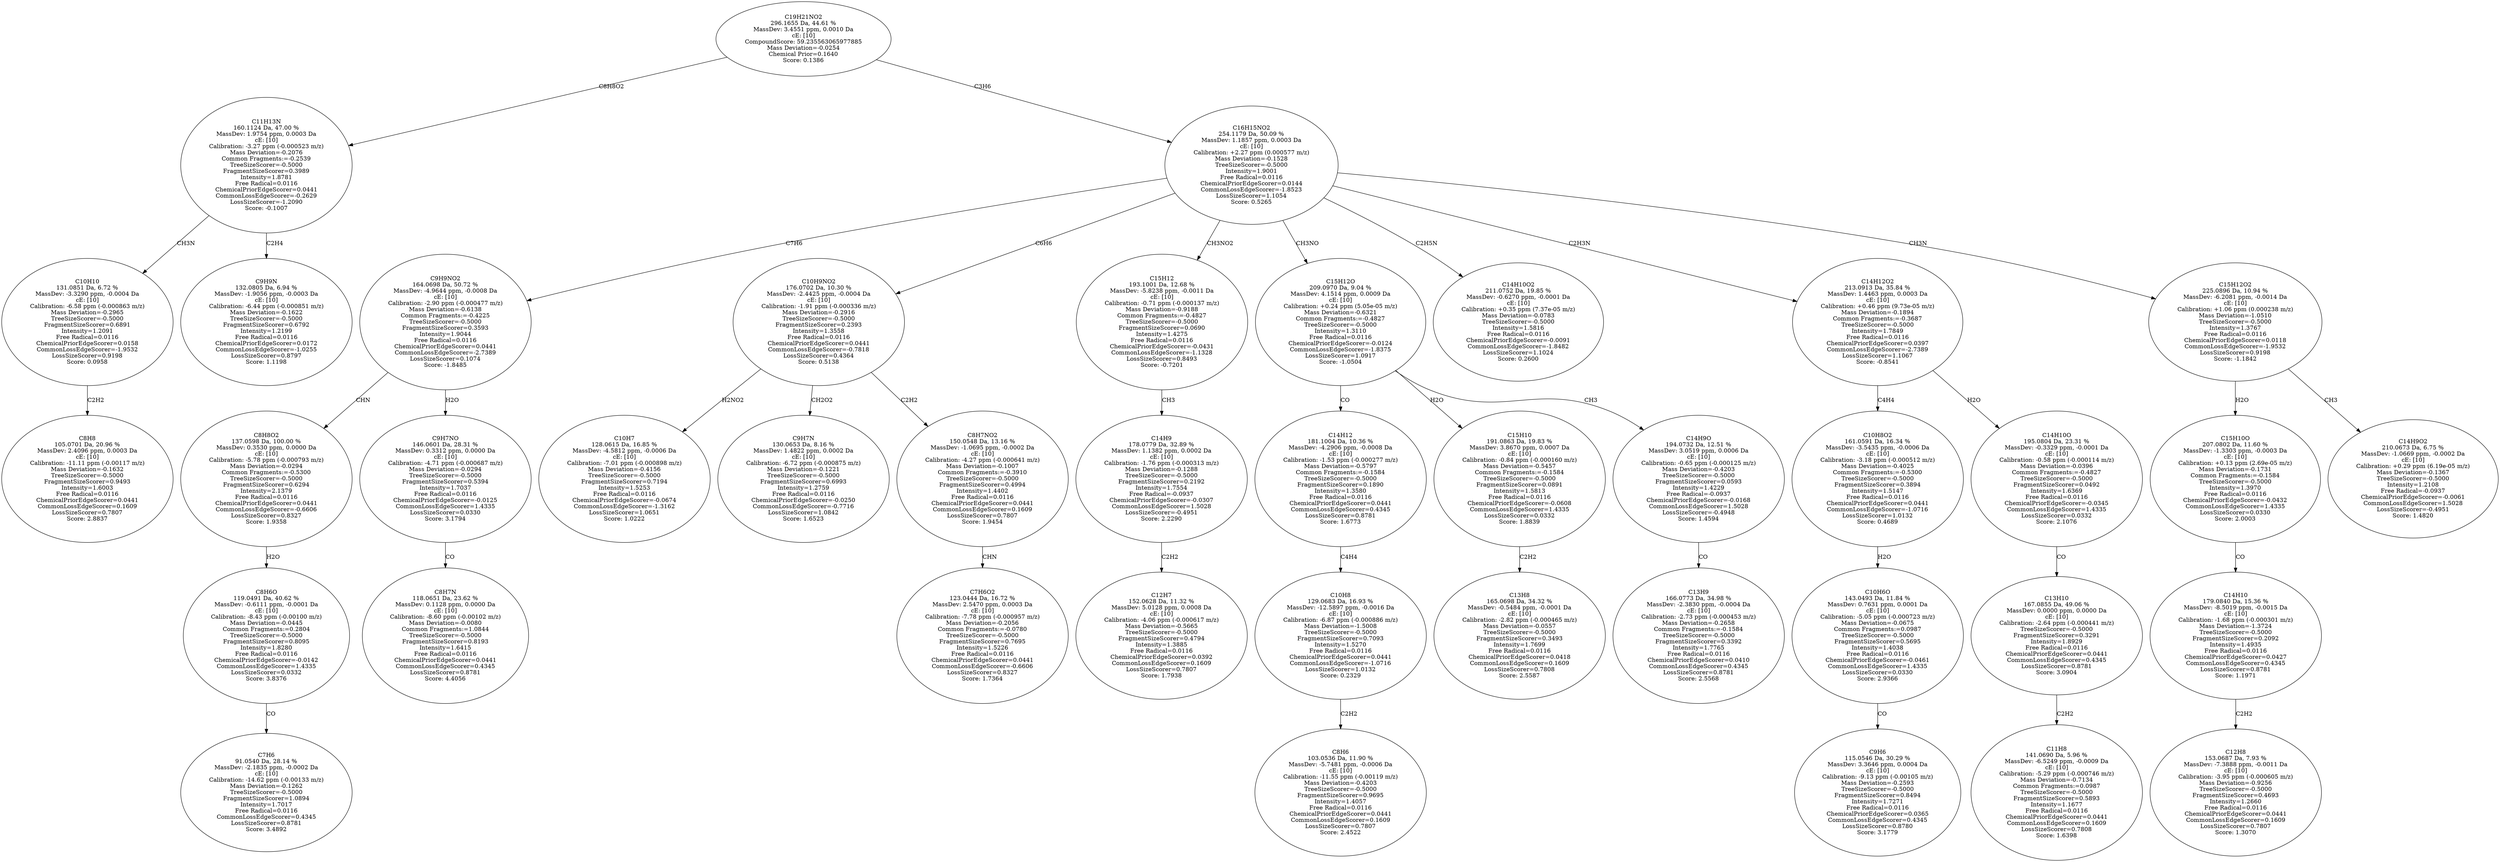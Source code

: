 strict digraph {
v1 [label="C8H8\n105.0701 Da, 20.96 %\nMassDev: 2.4096 ppm, 0.0003 Da\ncE: [10]\nCalibration: -11.11 ppm (-0.00117 m/z)\nMass Deviation=-0.1632\nTreeSizeScorer=-0.5000\nFragmentSizeScorer=0.9493\nIntensity=1.6003\nFree Radical=0.0116\nChemicalPriorEdgeScorer=0.0441\nCommonLossEdgeScorer=0.1609\nLossSizeScorer=0.7807\nScore: 2.8837"];
v2 [label="C10H10\n131.0851 Da, 6.72 %\nMassDev: -3.3290 ppm, -0.0004 Da\ncE: [10]\nCalibration: -6.58 ppm (-0.000863 m/z)\nMass Deviation=-0.2965\nTreeSizeScorer=-0.5000\nFragmentSizeScorer=0.6891\nIntensity=1.2091\nFree Radical=0.0116\nChemicalPriorEdgeScorer=0.0158\nCommonLossEdgeScorer=-1.9532\nLossSizeScorer=0.9198\nScore: 0.0958"];
v3 [label="C9H9N\n132.0805 Da, 6.94 %\nMassDev: -1.9056 ppm, -0.0003 Da\ncE: [10]\nCalibration: -6.44 ppm (-0.000851 m/z)\nMass Deviation=-0.1622\nTreeSizeScorer=-0.5000\nFragmentSizeScorer=0.6792\nIntensity=1.2199\nFree Radical=0.0116\nChemicalPriorEdgeScorer=0.0172\nCommonLossEdgeScorer=-1.0255\nLossSizeScorer=0.8797\nScore: 1.1198"];
v4 [label="C11H13N\n160.1124 Da, 47.00 %\nMassDev: 1.9754 ppm, 0.0003 Da\ncE: [10]\nCalibration: -3.27 ppm (-0.000523 m/z)\nMass Deviation=-0.2076\nCommon Fragments:=-0.2539\nTreeSizeScorer=-0.5000\nFragmentSizeScorer=0.3989\nIntensity=1.8781\nFree Radical=0.0116\nChemicalPriorEdgeScorer=0.0441\nCommonLossEdgeScorer=-0.2629\nLossSizeScorer=-1.2090\nScore: -0.1007"];
v5 [label="C7H6\n91.0540 Da, 28.14 %\nMassDev: -2.1835 ppm, -0.0002 Da\ncE: [10]\nCalibration: -14.62 ppm (-0.00133 m/z)\nMass Deviation=-0.1262\nTreeSizeScorer=-0.5000\nFragmentSizeScorer=1.0894\nIntensity=1.7017\nFree Radical=0.0116\nCommonLossEdgeScorer=0.4345\nLossSizeScorer=0.8781\nScore: 3.4892"];
v6 [label="C8H6O\n119.0491 Da, 40.62 %\nMassDev: -0.6111 ppm, -0.0001 Da\ncE: [10]\nCalibration: -8.43 ppm (-0.00100 m/z)\nMass Deviation=-0.0445\nCommon Fragments:=0.2804\nTreeSizeScorer=-0.5000\nFragmentSizeScorer=0.8095\nIntensity=1.8280\nFree Radical=0.0116\nChemicalPriorEdgeScorer=-0.0142\nCommonLossEdgeScorer=1.4335\nLossSizeScorer=0.0332\nScore: 3.8376"];
v7 [label="C8H8O2\n137.0598 Da, 100.00 %\nMassDev: 0.3530 ppm, 0.0000 Da\ncE: [10]\nCalibration: -5.78 ppm (-0.000793 m/z)\nMass Deviation=-0.0294\nCommon Fragments:=-0.5300\nTreeSizeScorer=-0.5000\nFragmentSizeScorer=0.6294\nIntensity=2.1379\nFree Radical=0.0116\nChemicalPriorEdgeScorer=0.0441\nCommonLossEdgeScorer=-0.6606\nLossSizeScorer=0.8327\nScore: 1.9358"];
v8 [label="C8H7N\n118.0651 Da, 23.62 %\nMassDev: 0.1128 ppm, 0.0000 Da\ncE: [10]\nCalibration: -8.60 ppm (-0.00102 m/z)\nMass Deviation=-0.0080\nCommon Fragments:=1.0844\nTreeSizeScorer=-0.5000\nFragmentSizeScorer=0.8193\nIntensity=1.6415\nFree Radical=0.0116\nChemicalPriorEdgeScorer=0.0441\nCommonLossEdgeScorer=0.4345\nLossSizeScorer=0.8781\nScore: 4.4056"];
v9 [label="C9H7NO\n146.0601 Da, 28.31 %\nMassDev: 0.3312 ppm, 0.0000 Da\ncE: [10]\nCalibration: -4.71 ppm (-0.000687 m/z)\nMass Deviation=-0.0294\nTreeSizeScorer=-0.5000\nFragmentSizeScorer=0.5394\nIntensity=1.7037\nFree Radical=0.0116\nChemicalPriorEdgeScorer=-0.0125\nCommonLossEdgeScorer=1.4335\nLossSizeScorer=0.0330\nScore: 3.1794"];
v10 [label="C9H9NO2\n164.0698 Da, 50.72 %\nMassDev: -4.9644 ppm, -0.0008 Da\ncE: [10]\nCalibration: -2.90 ppm (-0.000477 m/z)\nMass Deviation=-0.6138\nCommon Fragments:=-0.4225\nTreeSizeScorer=-0.5000\nFragmentSizeScorer=0.3593\nIntensity=1.9044\nFree Radical=0.0116\nChemicalPriorEdgeScorer=0.0441\nCommonLossEdgeScorer=-2.7389\nLossSizeScorer=0.1074\nScore: -1.8485"];
v11 [label="C10H7\n128.0615 Da, 16.85 %\nMassDev: -4.5812 ppm, -0.0006 Da\ncE: [10]\nCalibration: -7.01 ppm (-0.000898 m/z)\nMass Deviation=-0.4156\nTreeSizeScorer=-0.5000\nFragmentSizeScorer=0.7194\nIntensity=1.5253\nFree Radical=0.0116\nChemicalPriorEdgeScorer=-0.0674\nCommonLossEdgeScorer=-1.3162\nLossSizeScorer=1.0651\nScore: 1.0222"];
v12 [label="C9H7N\n130.0653 Da, 8.16 %\nMassDev: 1.4822 ppm, 0.0002 Da\ncE: [10]\nCalibration: -6.72 ppm (-0.000875 m/z)\nMass Deviation=-0.1221\nTreeSizeScorer=-0.5000\nFragmentSizeScorer=0.6993\nIntensity=1.2759\nFree Radical=0.0116\nChemicalPriorEdgeScorer=-0.0250\nCommonLossEdgeScorer=-0.7716\nLossSizeScorer=1.0842\nScore: 1.6523"];
v13 [label="C7H6O2\n123.0444 Da, 16.72 %\nMassDev: 2.5470 ppm, 0.0003 Da\ncE: [10]\nCalibration: -7.78 ppm (-0.000957 m/z)\nMass Deviation=-0.2056\nCommon Fragments:=-0.0780\nTreeSizeScorer=-0.5000\nFragmentSizeScorer=0.7695\nIntensity=1.5226\nFree Radical=0.0116\nChemicalPriorEdgeScorer=0.0441\nCommonLossEdgeScorer=-0.6606\nLossSizeScorer=0.8327\nScore: 1.7364"];
v14 [label="C8H7NO2\n150.0548 Da, 13.16 %\nMassDev: -1.0695 ppm, -0.0002 Da\ncE: [10]\nCalibration: -4.27 ppm (-0.000641 m/z)\nMass Deviation=-0.1007\nCommon Fragments:=-0.3910\nTreeSizeScorer=-0.5000\nFragmentSizeScorer=0.4994\nIntensity=1.4402\nFree Radical=0.0116\nChemicalPriorEdgeScorer=0.0441\nCommonLossEdgeScorer=0.1609\nLossSizeScorer=0.7807\nScore: 1.9454"];
v15 [label="C10H9NO2\n176.0702 Da, 10.30 %\nMassDev: -2.4425 ppm, -0.0004 Da\ncE: [10]\nCalibration: -1.91 ppm (-0.000336 m/z)\nMass Deviation=-0.2916\nTreeSizeScorer=-0.5000\nFragmentSizeScorer=0.2393\nIntensity=1.3558\nFree Radical=0.0116\nChemicalPriorEdgeScorer=0.0441\nCommonLossEdgeScorer=-0.7818\nLossSizeScorer=0.4364\nScore: 0.5138"];
v16 [label="C12H7\n152.0628 Da, 11.32 %\nMassDev: 5.0128 ppm, 0.0008 Da\ncE: [10]\nCalibration: -4.06 ppm (-0.000617 m/z)\nMass Deviation=-0.5665\nTreeSizeScorer=-0.5000\nFragmentSizeScorer=0.4794\nIntensity=1.3885\nFree Radical=0.0116\nChemicalPriorEdgeScorer=0.0392\nCommonLossEdgeScorer=0.1609\nLossSizeScorer=0.7807\nScore: 1.7938"];
v17 [label="C14H9\n178.0779 Da, 32.89 %\nMassDev: 1.1382 ppm, 0.0002 Da\ncE: [10]\nCalibration: -1.76 ppm (-0.000313 m/z)\nMass Deviation=-0.1288\nTreeSizeScorer=-0.5000\nFragmentSizeScorer=0.2192\nIntensity=1.7554\nFree Radical=-0.0937\nChemicalPriorEdgeScorer=-0.0307\nCommonLossEdgeScorer=1.5028\nLossSizeScorer=-0.4951\nScore: 2.2290"];
v18 [label="C15H12\n193.1001 Da, 12.68 %\nMassDev: -5.8238 ppm, -0.0011 Da\ncE: [10]\nCalibration: -0.71 ppm (-0.000137 m/z)\nMass Deviation=-0.9188\nCommon Fragments:=-0.4827\nTreeSizeScorer=-0.5000\nFragmentSizeScorer=0.0690\nIntensity=1.4275\nFree Radical=0.0116\nChemicalPriorEdgeScorer=-0.0431\nCommonLossEdgeScorer=-1.1328\nLossSizeScorer=0.8493\nScore: -0.7201"];
v19 [label="C8H6\n103.0536 Da, 11.90 %\nMassDev: -5.7481 ppm, -0.0006 Da\ncE: [10]\nCalibration: -11.55 ppm (-0.00119 m/z)\nMass Deviation=-0.4203\nTreeSizeScorer=-0.5000\nFragmentSizeScorer=0.9695\nIntensity=1.4057\nFree Radical=0.0116\nChemicalPriorEdgeScorer=0.0441\nCommonLossEdgeScorer=0.1609\nLossSizeScorer=0.7807\nScore: 2.4522"];
v20 [label="C10H8\n129.0683 Da, 16.93 %\nMassDev: -12.5897 ppm, -0.0016 Da\ncE: [10]\nCalibration: -6.87 ppm (-0.000886 m/z)\nMass Deviation=-1.5008\nTreeSizeScorer=-0.5000\nFragmentSizeScorer=0.7093\nIntensity=1.5270\nFree Radical=0.0116\nChemicalPriorEdgeScorer=0.0441\nCommonLossEdgeScorer=-1.0716\nLossSizeScorer=1.0132\nScore: 0.2329"];
v21 [label="C14H12\n181.1004 Da, 10.36 %\nMassDev: -4.2906 ppm, -0.0008 Da\ncE: [10]\nCalibration: -1.53 ppm (-0.000277 m/z)\nMass Deviation=-0.5797\nCommon Fragments:=-0.1584\nTreeSizeScorer=-0.5000\nFragmentSizeScorer=0.1890\nIntensity=1.3580\nFree Radical=0.0116\nChemicalPriorEdgeScorer=0.0441\nCommonLossEdgeScorer=0.4345\nLossSizeScorer=0.8781\nScore: 1.6773"];
v22 [label="C13H8\n165.0698 Da, 34.32 %\nMassDev: -0.5484 ppm, -0.0001 Da\ncE: [10]\nCalibration: -2.82 ppm (-0.000465 m/z)\nMass Deviation=-0.0557\nTreeSizeScorer=-0.5000\nFragmentSizeScorer=0.3493\nIntensity=1.7699\nFree Radical=0.0116\nChemicalPriorEdgeScorer=0.0418\nCommonLossEdgeScorer=0.1609\nLossSizeScorer=0.7808\nScore: 2.5587"];
v23 [label="C15H10\n191.0863 Da, 19.83 %\nMassDev: 3.8670 ppm, 0.0007 Da\ncE: [10]\nCalibration: -0.84 ppm (-0.000160 m/z)\nMass Deviation=-0.5457\nCommon Fragments:=-0.1584\nTreeSizeScorer=-0.5000\nFragmentSizeScorer=0.0891\nIntensity=1.5813\nFree Radical=0.0116\nChemicalPriorEdgeScorer=-0.0608\nCommonLossEdgeScorer=1.4335\nLossSizeScorer=0.0332\nScore: 1.8839"];
v24 [label="C13H9\n166.0773 Da, 34.98 %\nMassDev: -2.3830 ppm, -0.0004 Da\ncE: [10]\nCalibration: -2.73 ppm (-0.000453 m/z)\nMass Deviation=-0.2658\nCommon Fragments:=-0.1584\nTreeSizeScorer=-0.5000\nFragmentSizeScorer=0.3392\nIntensity=1.7765\nFree Radical=0.0116\nChemicalPriorEdgeScorer=0.0410\nCommonLossEdgeScorer=0.4345\nLossSizeScorer=0.8781\nScore: 2.5568"];
v25 [label="C14H9O\n194.0732 Da, 12.51 %\nMassDev: 3.0519 ppm, 0.0006 Da\ncE: [10]\nCalibration: -0.65 ppm (-0.000125 m/z)\nMass Deviation=-0.4203\nTreeSizeScorer=-0.5000\nFragmentSizeScorer=0.0593\nIntensity=1.4229\nFree Radical=-0.0937\nChemicalPriorEdgeScorer=-0.0168\nCommonLossEdgeScorer=1.5028\nLossSizeScorer=-0.4948\nScore: 1.4594"];
v26 [label="C15H12O\n209.0970 Da, 9.04 %\nMassDev: 4.1514 ppm, 0.0009 Da\ncE: [10]\nCalibration: +0.24 ppm (5.05e-05 m/z)\nMass Deviation=-0.6321\nCommon Fragments:=-0.4827\nTreeSizeScorer=-0.5000\nIntensity=1.3110\nFree Radical=0.0116\nChemicalPriorEdgeScorer=-0.0124\nCommonLossEdgeScorer=-1.8375\nLossSizeScorer=1.0917\nScore: -1.0504"];
v27 [label="C14H10O2\n211.0752 Da, 19.85 %\nMassDev: -0.6270 ppm, -0.0001 Da\ncE: [10]\nCalibration: +0.35 ppm (7.37e-05 m/z)\nMass Deviation=-0.0783\nTreeSizeScorer=-0.5000\nIntensity=1.5816\nFree Radical=0.0116\nChemicalPriorEdgeScorer=-0.0091\nCommonLossEdgeScorer=-1.8482\nLossSizeScorer=1.1024\nScore: 0.2600"];
v28 [label="C9H6\n115.0546 Da, 30.29 %\nMassDev: 3.3646 ppm, 0.0004 Da\ncE: [10]\nCalibration: -9.13 ppm (-0.00105 m/z)\nMass Deviation=-0.2593\nTreeSizeScorer=-0.5000\nFragmentSizeScorer=0.8494\nIntensity=1.7271\nFree Radical=0.0116\nChemicalPriorEdgeScorer=0.0365\nCommonLossEdgeScorer=0.4345\nLossSizeScorer=0.8780\nScore: 3.1779"];
v29 [label="C10H6O\n143.0493 Da, 11.84 %\nMassDev: 0.7631 ppm, 0.0001 Da\ncE: [10]\nCalibration: -5.05 ppm (-0.000723 m/z)\nMass Deviation=-0.0675\nCommon Fragments:=0.0987\nTreeSizeScorer=-0.5000\nFragmentSizeScorer=0.5695\nIntensity=1.4038\nFree Radical=0.0116\nChemicalPriorEdgeScorer=-0.0461\nCommonLossEdgeScorer=1.4335\nLossSizeScorer=0.0330\nScore: 2.9366"];
v30 [label="C10H8O2\n161.0591 Da, 16.34 %\nMassDev: -3.5435 ppm, -0.0006 Da\ncE: [10]\nCalibration: -3.18 ppm (-0.000512 m/z)\nMass Deviation=-0.4025\nCommon Fragments:=-0.5300\nTreeSizeScorer=-0.5000\nFragmentSizeScorer=0.3894\nIntensity=1.5147\nFree Radical=0.0116\nChemicalPriorEdgeScorer=0.0441\nCommonLossEdgeScorer=-1.0716\nLossSizeScorer=1.0132\nScore: 0.4689"];
v31 [label="C11H8\n141.0690 Da, 5.96 %\nMassDev: -6.5249 ppm, -0.0009 Da\ncE: [10]\nCalibration: -5.29 ppm (-0.000746 m/z)\nMass Deviation=-0.7134\nCommon Fragments:=0.0987\nTreeSizeScorer=-0.5000\nFragmentSizeScorer=0.5893\nIntensity=1.1677\nFree Radical=0.0116\nChemicalPriorEdgeScorer=0.0441\nCommonLossEdgeScorer=0.1609\nLossSizeScorer=0.7808\nScore: 1.6398"];
v32 [label="C13H10\n167.0855 Da, 49.06 %\nMassDev: 0.0000 ppm, 0.0000 Da\ncE: [10]\nCalibration: -2.64 ppm (-0.000441 m/z)\nTreeSizeScorer=-0.5000\nFragmentSizeScorer=0.3291\nIntensity=1.8929\nFree Radical=0.0116\nChemicalPriorEdgeScorer=0.0441\nCommonLossEdgeScorer=0.4345\nLossSizeScorer=0.8781\nScore: 3.0904"];
v33 [label="C14H10O\n195.0804 Da, 23.31 %\nMassDev: -0.3329 ppm, -0.0001 Da\ncE: [10]\nCalibration: -0.58 ppm (-0.000114 m/z)\nMass Deviation=-0.0396\nCommon Fragments:=-0.4827\nTreeSizeScorer=-0.5000\nFragmentSizeScorer=0.0492\nIntensity=1.6369\nFree Radical=0.0116\nChemicalPriorEdgeScorer=-0.0345\nCommonLossEdgeScorer=1.4335\nLossSizeScorer=0.0332\nScore: 2.1076"];
v34 [label="C14H12O2\n213.0913 Da, 35.84 %\nMassDev: 1.4463 ppm, 0.0003 Da\ncE: [10]\nCalibration: +0.46 ppm (9.73e-05 m/z)\nMass Deviation=-0.1894\nCommon Fragments:=-0.3687\nTreeSizeScorer=-0.5000\nIntensity=1.7849\nFree Radical=0.0116\nChemicalPriorEdgeScorer=0.0397\nCommonLossEdgeScorer=-2.7389\nLossSizeScorer=1.1067\nScore: -0.8541"];
v35 [label="C12H8\n153.0687 Da, 7.93 %\nMassDev: -7.3888 ppm, -0.0011 Da\ncE: [10]\nCalibration: -3.95 ppm (-0.000605 m/z)\nMass Deviation=-0.9256\nTreeSizeScorer=-0.5000\nFragmentSizeScorer=0.4693\nIntensity=1.2660\nFree Radical=0.0116\nChemicalPriorEdgeScorer=0.0441\nCommonLossEdgeScorer=0.1609\nLossSizeScorer=0.7807\nScore: 1.3070"];
v36 [label="C14H10\n179.0840 Da, 15.36 %\nMassDev: -8.5019 ppm, -0.0015 Da\ncE: [10]\nCalibration: -1.68 ppm (-0.000301 m/z)\nMass Deviation=-1.3724\nTreeSizeScorer=-0.5000\nFragmentSizeScorer=0.2092\nIntensity=1.4935\nFree Radical=0.0116\nChemicalPriorEdgeScorer=0.0427\nCommonLossEdgeScorer=0.4345\nLossSizeScorer=0.8781\nScore: 1.1971"];
v37 [label="C15H10O\n207.0802 Da, 11.60 %\nMassDev: -1.3303 ppm, -0.0003 Da\ncE: [10]\nCalibration: +0.13 ppm (2.69e-05 m/z)\nMass Deviation=-0.1731\nCommon Fragments:=-0.1584\nTreeSizeScorer=-0.5000\nIntensity=1.3970\nFree Radical=0.0116\nChemicalPriorEdgeScorer=-0.0432\nCommonLossEdgeScorer=1.4335\nLossSizeScorer=0.0330\nScore: 2.0003"];
v38 [label="C14H9O2\n210.0673 Da, 6.75 %\nMassDev: -1.0669 ppm, -0.0002 Da\ncE: [10]\nCalibration: +0.29 ppm (6.19e-05 m/z)\nMass Deviation=-0.1367\nTreeSizeScorer=-0.5000\nIntensity=1.2108\nFree Radical=-0.0937\nChemicalPriorEdgeScorer=-0.0061\nCommonLossEdgeScorer=1.5028\nLossSizeScorer=-0.4951\nScore: 1.4820"];
v39 [label="C15H12O2\n225.0896 Da, 10.94 %\nMassDev: -6.2081 ppm, -0.0014 Da\ncE: [10]\nCalibration: +1.06 ppm (0.000238 m/z)\nMass Deviation=-1.0510\nTreeSizeScorer=-0.5000\nIntensity=1.3767\nFree Radical=0.0116\nChemicalPriorEdgeScorer=0.0118\nCommonLossEdgeScorer=-1.9532\nLossSizeScorer=0.9198\nScore: -1.1842"];
v40 [label="C16H15NO2\n254.1179 Da, 50.09 %\nMassDev: 1.1857 ppm, 0.0003 Da\ncE: [10]\nCalibration: +2.27 ppm (0.000577 m/z)\nMass Deviation=-0.1528\nTreeSizeScorer=-0.5000\nIntensity=1.9001\nFree Radical=0.0116\nChemicalPriorEdgeScorer=0.0144\nCommonLossEdgeScorer=-1.8523\nLossSizeScorer=1.1054\nScore: 0.5265"];
v41 [label="C19H21NO2\n296.1655 Da, 44.61 %\nMassDev: 3.4551 ppm, 0.0010 Da\ncE: [10]\nCompoundScore: 59.235563065977885\nMass Deviation=-0.0254\nChemical Prior=0.1640\nScore: 0.1386"];
v2 -> v1 [label="C2H2"];
v4 -> v2 [label="CH3N"];
v4 -> v3 [label="C2H4"];
v41 -> v4 [label="C8H8O2"];
v6 -> v5 [label="CO"];
v7 -> v6 [label="H2O"];
v10 -> v7 [label="CHN"];
v9 -> v8 [label="CO"];
v10 -> v9 [label="H2O"];
v40 -> v10 [label="C7H6"];
v15 -> v11 [label="H2NO2"];
v15 -> v12 [label="CH2O2"];
v14 -> v13 [label="CHN"];
v15 -> v14 [label="C2H2"];
v40 -> v15 [label="C6H6"];
v17 -> v16 [label="C2H2"];
v18 -> v17 [label="CH3"];
v40 -> v18 [label="CH3NO2"];
v20 -> v19 [label="C2H2"];
v21 -> v20 [label="C4H4"];
v26 -> v21 [label="CO"];
v23 -> v22 [label="C2H2"];
v26 -> v23 [label="H2O"];
v25 -> v24 [label="CO"];
v26 -> v25 [label="CH3"];
v40 -> v26 [label="CH3NO"];
v40 -> v27 [label="C2H5N"];
v29 -> v28 [label="CO"];
v30 -> v29 [label="H2O"];
v34 -> v30 [label="C4H4"];
v32 -> v31 [label="C2H2"];
v33 -> v32 [label="CO"];
v34 -> v33 [label="H2O"];
v40 -> v34 [label="C2H3N"];
v36 -> v35 [label="C2H2"];
v37 -> v36 [label="CO"];
v39 -> v37 [label="H2O"];
v39 -> v38 [label="CH3"];
v40 -> v39 [label="CH3N"];
v41 -> v40 [label="C3H6"];
}